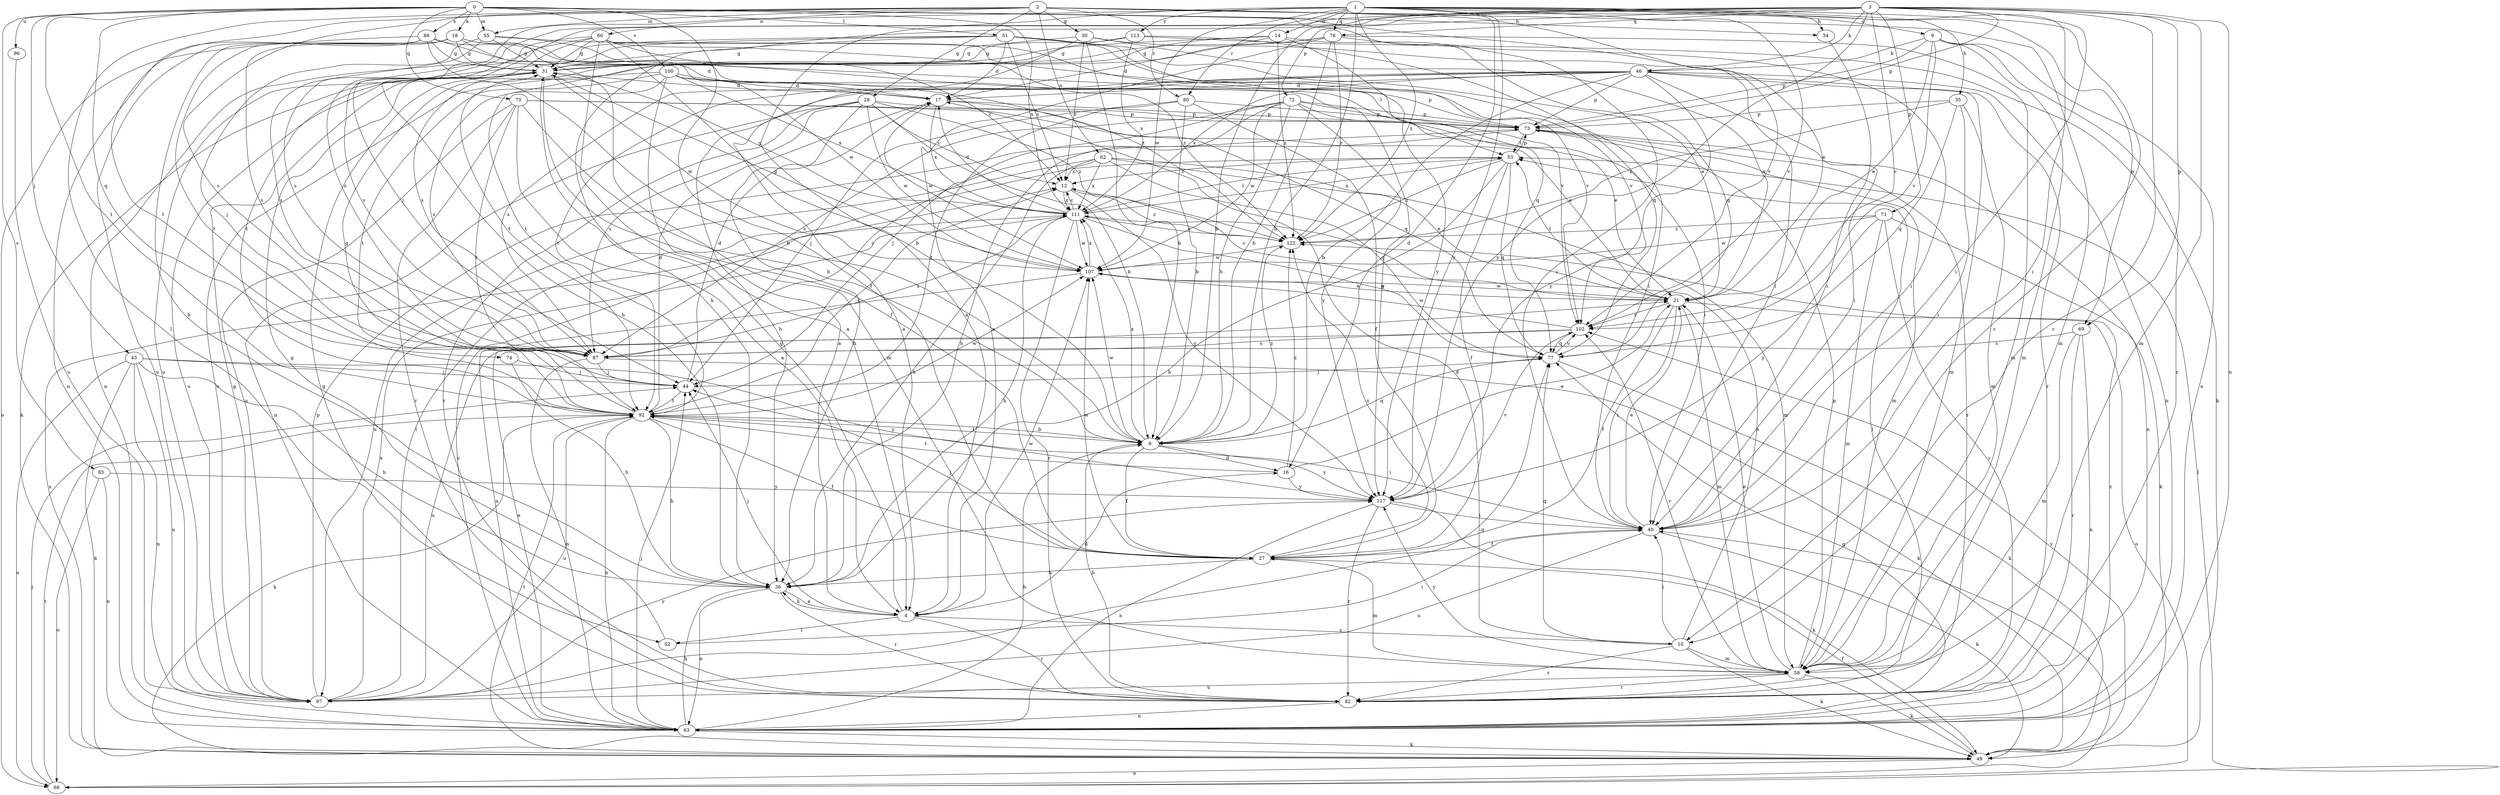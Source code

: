 strict digraph  {
0;
1;
2;
3;
4;
8;
9;
10;
12;
14;
16;
17;
18;
21;
27;
28;
30;
31;
34;
35;
36;
40;
43;
44;
46;
49;
51;
52;
53;
55;
58;
60;
62;
63;
68;
69;
71;
72;
73;
74;
75;
76;
77;
80;
82;
83;
86;
87;
92;
96;
97;
100;
102;
107;
111;
113;
117;
122;
0 -> 18  [label=e];
0 -> 21  [label=e];
0 -> 27  [label=f];
0 -> 34  [label=h];
0 -> 40  [label=i];
0 -> 43  [label=j];
0 -> 51  [label=l];
0 -> 55  [label=m];
0 -> 74  [label=q];
0 -> 75  [label=q];
0 -> 83  [label=s];
0 -> 86  [label=s];
0 -> 92  [label=t];
0 -> 96  [label=u];
0 -> 100  [label=v];
0 -> 111  [label=x];
1 -> 4  [label=a];
1 -> 8  [label=b];
1 -> 9  [label=c];
1 -> 10  [label=c];
1 -> 14  [label=d];
1 -> 16  [label=d];
1 -> 34  [label=h];
1 -> 35  [label=h];
1 -> 40  [label=i];
1 -> 76  [label=q];
1 -> 80  [label=r];
1 -> 87  [label=s];
1 -> 102  [label=v];
1 -> 107  [label=w];
1 -> 113  [label=y];
1 -> 117  [label=y];
1 -> 122  [label=z];
2 -> 28  [label=g];
2 -> 30  [label=g];
2 -> 52  [label=l];
2 -> 55  [label=m];
2 -> 58  [label=m];
2 -> 60  [label=n];
2 -> 62  [label=n];
2 -> 69  [label=p];
2 -> 80  [label=r];
2 -> 87  [label=s];
2 -> 92  [label=t];
2 -> 102  [label=v];
3 -> 8  [label=b];
3 -> 10  [label=c];
3 -> 36  [label=h];
3 -> 40  [label=i];
3 -> 44  [label=j];
3 -> 46  [label=k];
3 -> 58  [label=m];
3 -> 63  [label=n];
3 -> 69  [label=p];
3 -> 71  [label=p];
3 -> 72  [label=p];
3 -> 73  [label=p];
3 -> 76  [label=q];
3 -> 87  [label=s];
3 -> 102  [label=v];
3 -> 117  [label=y];
4 -> 10  [label=c];
4 -> 16  [label=d];
4 -> 31  [label=g];
4 -> 36  [label=h];
4 -> 44  [label=j];
4 -> 52  [label=l];
4 -> 82  [label=r];
4 -> 107  [label=w];
8 -> 16  [label=d];
8 -> 27  [label=f];
8 -> 77  [label=q];
8 -> 92  [label=t];
8 -> 107  [label=w];
8 -> 111  [label=x];
8 -> 117  [label=y];
8 -> 122  [label=z];
9 -> 21  [label=e];
9 -> 46  [label=k];
9 -> 58  [label=m];
9 -> 63  [label=n];
9 -> 73  [label=p];
9 -> 82  [label=r];
9 -> 102  [label=v];
10 -> 17  [label=d];
10 -> 40  [label=i];
10 -> 49  [label=k];
10 -> 58  [label=m];
10 -> 77  [label=q];
10 -> 82  [label=r];
10 -> 111  [label=x];
12 -> 111  [label=x];
12 -> 117  [label=y];
12 -> 122  [label=z];
14 -> 17  [label=d];
14 -> 31  [label=g];
14 -> 77  [label=q];
14 -> 92  [label=t];
14 -> 117  [label=y];
14 -> 122  [label=z];
16 -> 21  [label=e];
16 -> 92  [label=t];
16 -> 117  [label=y];
16 -> 122  [label=z];
17 -> 73  [label=p];
17 -> 77  [label=q];
17 -> 107  [label=w];
17 -> 111  [label=x];
18 -> 31  [label=g];
18 -> 36  [label=h];
18 -> 58  [label=m];
18 -> 87  [label=s];
18 -> 92  [label=t];
18 -> 107  [label=w];
18 -> 122  [label=z];
21 -> 12  [label=c];
21 -> 27  [label=f];
21 -> 40  [label=i];
21 -> 53  [label=l];
21 -> 58  [label=m];
21 -> 68  [label=o];
21 -> 102  [label=v];
21 -> 107  [label=w];
27 -> 36  [label=h];
27 -> 44  [label=j];
27 -> 58  [label=m];
27 -> 107  [label=w];
27 -> 122  [label=z];
28 -> 8  [label=b];
28 -> 12  [label=c];
28 -> 36  [label=h];
28 -> 63  [label=n];
28 -> 73  [label=p];
28 -> 82  [label=r];
28 -> 87  [label=s];
28 -> 107  [label=w];
28 -> 122  [label=z];
30 -> 4  [label=a];
30 -> 8  [label=b];
30 -> 12  [label=c];
30 -> 21  [label=e];
30 -> 31  [label=g];
30 -> 40  [label=i];
31 -> 17  [label=d];
31 -> 27  [label=f];
31 -> 49  [label=k];
31 -> 97  [label=u];
31 -> 107  [label=w];
34 -> 40  [label=i];
35 -> 40  [label=i];
35 -> 58  [label=m];
35 -> 73  [label=p];
35 -> 77  [label=q];
35 -> 122  [label=z];
36 -> 4  [label=a];
36 -> 63  [label=n];
36 -> 82  [label=r];
40 -> 21  [label=e];
40 -> 27  [label=f];
40 -> 49  [label=k];
40 -> 97  [label=u];
43 -> 36  [label=h];
43 -> 44  [label=j];
43 -> 49  [label=k];
43 -> 63  [label=n];
43 -> 68  [label=o];
43 -> 97  [label=u];
43 -> 117  [label=y];
44 -> 17  [label=d];
44 -> 92  [label=t];
46 -> 8  [label=b];
46 -> 17  [label=d];
46 -> 36  [label=h];
46 -> 40  [label=i];
46 -> 58  [label=m];
46 -> 63  [label=n];
46 -> 73  [label=p];
46 -> 82  [label=r];
46 -> 87  [label=s];
46 -> 92  [label=t];
46 -> 111  [label=x];
46 -> 117  [label=y];
49 -> 27  [label=f];
49 -> 68  [label=o];
49 -> 92  [label=t];
49 -> 102  [label=v];
49 -> 111  [label=x];
51 -> 12  [label=c];
51 -> 17  [label=d];
51 -> 21  [label=e];
51 -> 31  [label=g];
51 -> 40  [label=i];
51 -> 92  [label=t];
51 -> 97  [label=u];
51 -> 102  [label=v];
52 -> 31  [label=g];
52 -> 40  [label=i];
53 -> 12  [label=c];
53 -> 27  [label=f];
53 -> 36  [label=h];
53 -> 73  [label=p];
53 -> 77  [label=q];
53 -> 111  [label=x];
53 -> 122  [label=z];
55 -> 31  [label=g];
55 -> 44  [label=j];
55 -> 77  [label=q];
55 -> 87  [label=s];
55 -> 102  [label=v];
58 -> 21  [label=e];
58 -> 49  [label=k];
58 -> 73  [label=p];
58 -> 82  [label=r];
58 -> 97  [label=u];
58 -> 102  [label=v];
58 -> 117  [label=y];
60 -> 4  [label=a];
60 -> 8  [label=b];
60 -> 12  [label=c];
60 -> 31  [label=g];
60 -> 36  [label=h];
60 -> 53  [label=l];
60 -> 63  [label=n];
60 -> 87  [label=s];
60 -> 122  [label=z];
62 -> 12  [label=c];
62 -> 21  [label=e];
62 -> 36  [label=h];
62 -> 58  [label=m];
62 -> 77  [label=q];
62 -> 97  [label=u];
62 -> 111  [label=x];
63 -> 8  [label=b];
63 -> 12  [label=c];
63 -> 21  [label=e];
63 -> 36  [label=h];
63 -> 44  [label=j];
63 -> 49  [label=k];
63 -> 77  [label=q];
63 -> 122  [label=z];
68 -> 40  [label=i];
68 -> 44  [label=j];
68 -> 53  [label=l];
68 -> 92  [label=t];
69 -> 58  [label=m];
69 -> 63  [label=n];
69 -> 82  [label=r];
69 -> 87  [label=s];
71 -> 49  [label=k];
71 -> 58  [label=m];
71 -> 82  [label=r];
71 -> 107  [label=w];
71 -> 117  [label=y];
71 -> 122  [label=z];
72 -> 8  [label=b];
72 -> 21  [label=e];
72 -> 36  [label=h];
72 -> 40  [label=i];
72 -> 44  [label=j];
72 -> 73  [label=p];
72 -> 87  [label=s];
72 -> 107  [label=w];
72 -> 117  [label=y];
73 -> 53  [label=l];
73 -> 58  [label=m];
73 -> 63  [label=n];
73 -> 82  [label=r];
73 -> 87  [label=s];
74 -> 36  [label=h];
74 -> 44  [label=j];
75 -> 4  [label=a];
75 -> 8  [label=b];
75 -> 21  [label=e];
75 -> 73  [label=p];
75 -> 82  [label=r];
75 -> 92  [label=t];
75 -> 97  [label=u];
76 -> 4  [label=a];
76 -> 8  [label=b];
76 -> 31  [label=g];
76 -> 40  [label=i];
76 -> 58  [label=m];
76 -> 92  [label=t];
76 -> 122  [label=z];
77 -> 44  [label=j];
77 -> 49  [label=k];
77 -> 102  [label=v];
80 -> 8  [label=b];
80 -> 27  [label=f];
80 -> 44  [label=j];
80 -> 73  [label=p];
80 -> 92  [label=t];
82 -> 8  [label=b];
82 -> 31  [label=g];
82 -> 53  [label=l];
82 -> 63  [label=n];
83 -> 63  [label=n];
83 -> 68  [label=o];
83 -> 117  [label=y];
86 -> 8  [label=b];
86 -> 17  [label=d];
86 -> 31  [label=g];
86 -> 63  [label=n];
86 -> 68  [label=o];
86 -> 97  [label=u];
86 -> 102  [label=v];
87 -> 44  [label=j];
87 -> 49  [label=k];
87 -> 63  [label=n];
92 -> 8  [label=b];
92 -> 12  [label=c];
92 -> 17  [label=d];
92 -> 27  [label=f];
92 -> 31  [label=g];
92 -> 36  [label=h];
92 -> 40  [label=i];
92 -> 49  [label=k];
92 -> 63  [label=n];
92 -> 97  [label=u];
92 -> 107  [label=w];
96 -> 97  [label=u];
97 -> 31  [label=g];
97 -> 53  [label=l];
97 -> 73  [label=p];
97 -> 77  [label=q];
97 -> 111  [label=x];
97 -> 117  [label=y];
100 -> 4  [label=a];
100 -> 17  [label=d];
100 -> 73  [label=p];
100 -> 87  [label=s];
100 -> 92  [label=t];
100 -> 97  [label=u];
100 -> 111  [label=x];
100 -> 117  [label=y];
102 -> 77  [label=q];
102 -> 87  [label=s];
102 -> 97  [label=u];
102 -> 107  [label=w];
107 -> 21  [label=e];
107 -> 31  [label=g];
107 -> 63  [label=n];
107 -> 111  [label=x];
111 -> 12  [label=c];
111 -> 17  [label=d];
111 -> 31  [label=g];
111 -> 36  [label=h];
111 -> 53  [label=l];
111 -> 77  [label=q];
111 -> 82  [label=r];
111 -> 87  [label=s];
111 -> 107  [label=w];
111 -> 122  [label=z];
113 -> 31  [label=g];
113 -> 49  [label=k];
113 -> 77  [label=q];
113 -> 87  [label=s];
113 -> 111  [label=x];
117 -> 40  [label=i];
117 -> 49  [label=k];
117 -> 63  [label=n];
117 -> 82  [label=r];
117 -> 102  [label=v];
122 -> 107  [label=w];
}
